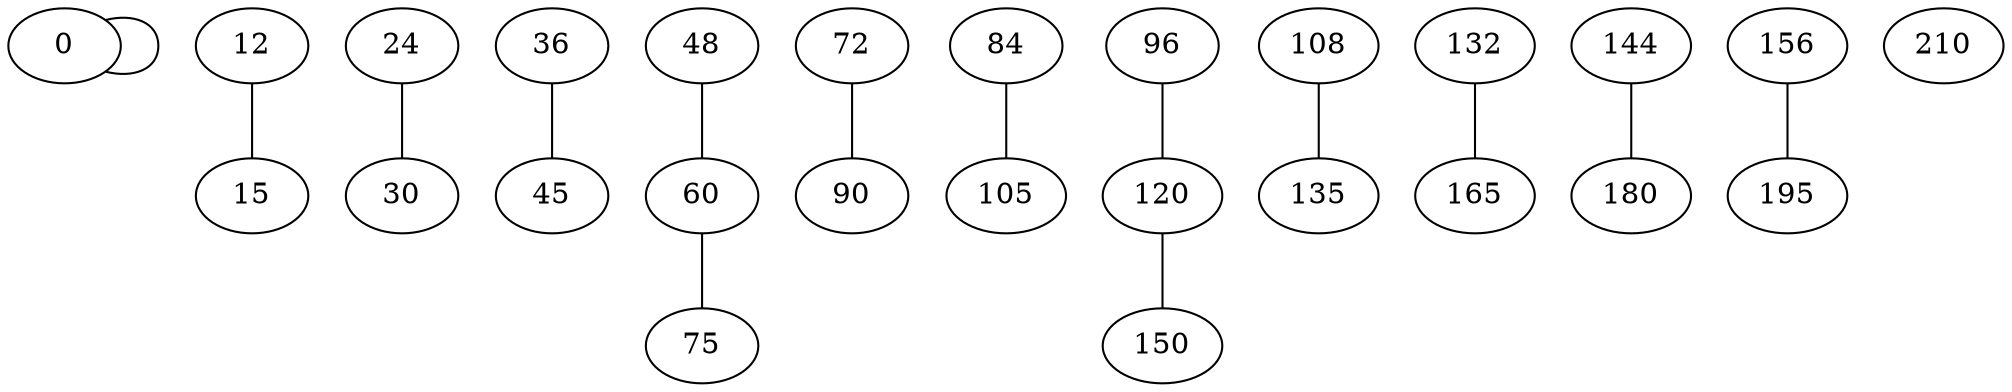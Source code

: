 graph yehoo {0;12;24;36;48;60;72;84;96;108;120;132;144;156;0;15;30;45;60;75;90;105;120;135;150;165;180;195;210;0 -- 0;12 -- 15;24 -- 30;36 -- 45;48 -- 60;60 -- 75;72 -- 90;84 -- 105;96 -- 120;108 -- 135;120 -- 150;132 -- 165;144 -- 180;156 -- 195;}